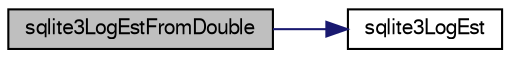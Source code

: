 digraph "sqlite3LogEstFromDouble"
{
  edge [fontname="FreeSans",fontsize="10",labelfontname="FreeSans",labelfontsize="10"];
  node [fontname="FreeSans",fontsize="10",shape=record];
  rankdir="LR";
  Node581061 [label="sqlite3LogEstFromDouble",height=0.2,width=0.4,color="black", fillcolor="grey75", style="filled", fontcolor="black"];
  Node581061 -> Node581062 [color="midnightblue",fontsize="10",style="solid",fontname="FreeSans"];
  Node581062 [label="sqlite3LogEst",height=0.2,width=0.4,color="black", fillcolor="white", style="filled",URL="$sqlite3_8c.html#a14c7d015bfd3d4a869739b9e6139c84f"];
}
